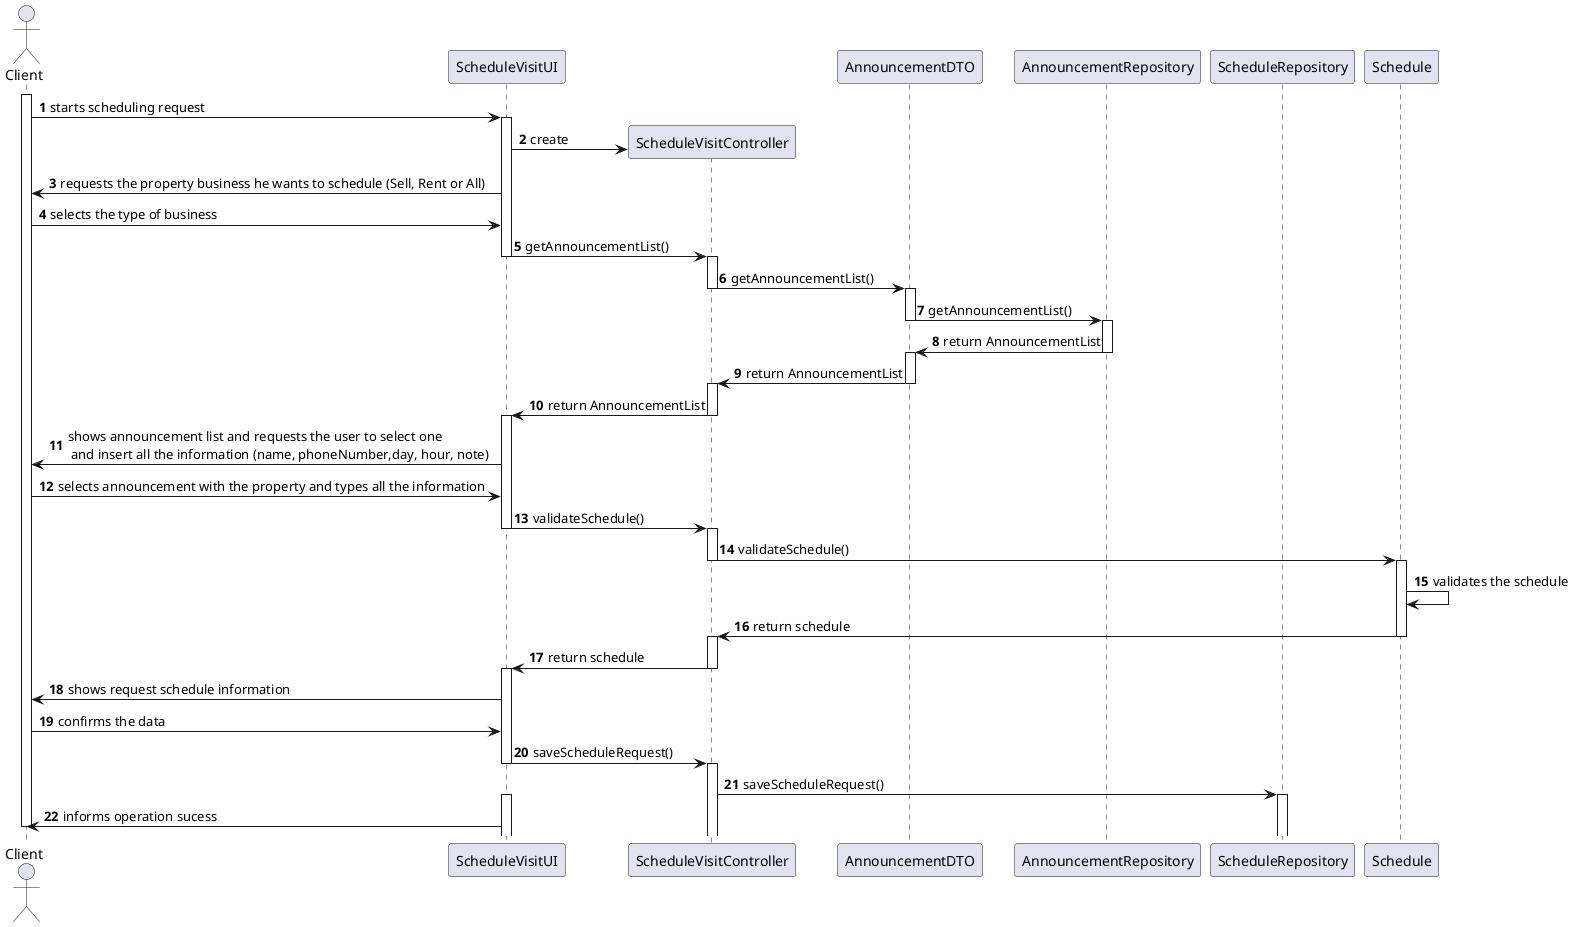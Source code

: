 @startuml

autonumber

actor Client as client
participant ScheduleVisitUI as ui
participant ScheduleVisitController as ctrl
participant AnnouncementDTO
participant AnnouncementRepository
participant ScheduleRepository
participant Schedule as schedule

autonumber

activate client

client -> ui: starts scheduling request

activate ui

ui -> ctrl** : create

ui-> client: requests the property business he wants to schedule (Sell, Rent or All)
client->ui: selects the type of business

ui -> ctrl: getAnnouncementList()

deactivate ui

activate ctrl

ctrl -> AnnouncementDTO: getAnnouncementList()

deactivate ctrl

activate AnnouncementDTO

AnnouncementDTO -> AnnouncementRepository: getAnnouncementList()

deactivate AnnouncementDTO

activate AnnouncementRepository

AnnouncementRepository -> AnnouncementDTO: return AnnouncementList

deactivate AnnouncementRepository

activate AnnouncementDTO

AnnouncementDTO -> ctrl:  return AnnouncementList

deactivate AnnouncementDTO

activate ctrl

ctrl -> ui: return AnnouncementList

deactivate ctrl

activate ui

ui -> client: shows announcement list and requests the user to select one\n and insert all the information (name, phoneNumber,day, hour, note)

client -> ui: selects announcement with the property and types all the information

ui -> ctrl: validateSchedule()

deactivate ui

activate ctrl

ctrl -> schedule: validateSchedule()

deactivate ctrl

activate schedule

schedule -> schedule: validates the schedule

schedule -> ctrl: return schedule

deactivate schedule

activate ctrl

ctrl -> ui: return schedule

deactivate ctrl

activate ui

ui -> client: shows request schedule information

client -> ui: confirms the data

ui -> ctrl: saveScheduleRequest()

deactivate ui

activate ctrl

ctrl -> ScheduleRepository: saveScheduleRequest()

activate ScheduleRepository

activate ui

ui -> client: informs operation sucess


deactivate client

@enduml
